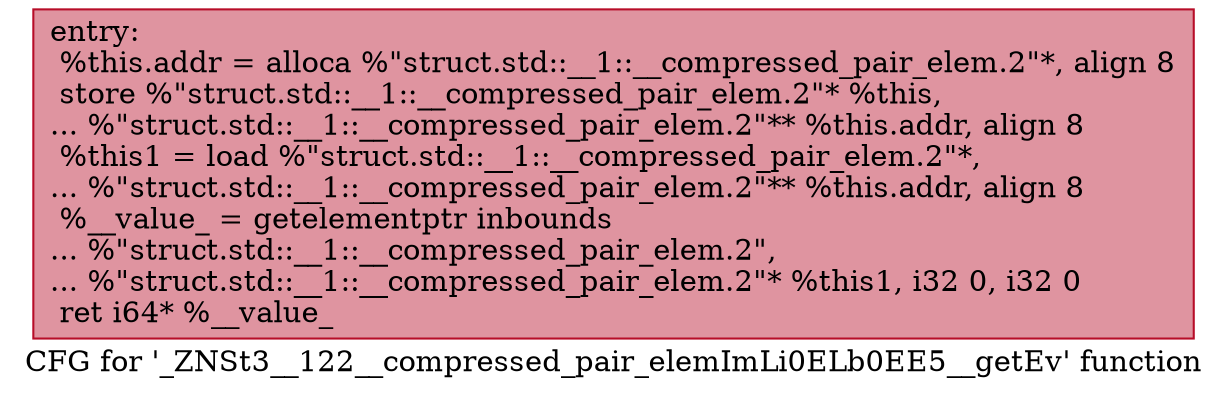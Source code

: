 digraph "CFG for '_ZNSt3__122__compressed_pair_elemImLi0ELb0EE5__getEv' function" {
	label="CFG for '_ZNSt3__122__compressed_pair_elemImLi0ELb0EE5__getEv' function";

	Node0x60000255ff40 [shape=record,color="#b70d28ff", style=filled, fillcolor="#b70d2870",label="{entry:\l  %this.addr = alloca %\"struct.std::__1::__compressed_pair_elem.2\"*, align 8\l  store %\"struct.std::__1::__compressed_pair_elem.2\"* %this,\l... %\"struct.std::__1::__compressed_pair_elem.2\"** %this.addr, align 8\l  %this1 = load %\"struct.std::__1::__compressed_pair_elem.2\"*,\l... %\"struct.std::__1::__compressed_pair_elem.2\"** %this.addr, align 8\l  %__value_ = getelementptr inbounds\l... %\"struct.std::__1::__compressed_pair_elem.2\",\l... %\"struct.std::__1::__compressed_pair_elem.2\"* %this1, i32 0, i32 0\l  ret i64* %__value_\l}"];
}
